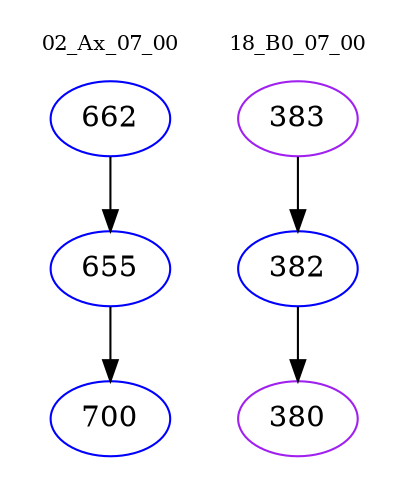 digraph{
subgraph cluster_0 {
color = white
label = "02_Ax_07_00";
fontsize=10;
T0_662 [label="662", color="blue"]
T0_662 -> T0_655 [color="black"]
T0_655 [label="655", color="blue"]
T0_655 -> T0_700 [color="black"]
T0_700 [label="700", color="blue"]
}
subgraph cluster_1 {
color = white
label = "18_B0_07_00";
fontsize=10;
T1_383 [label="383", color="purple"]
T1_383 -> T1_382 [color="black"]
T1_382 [label="382", color="blue"]
T1_382 -> T1_380 [color="black"]
T1_380 [label="380", color="purple"]
}
}
